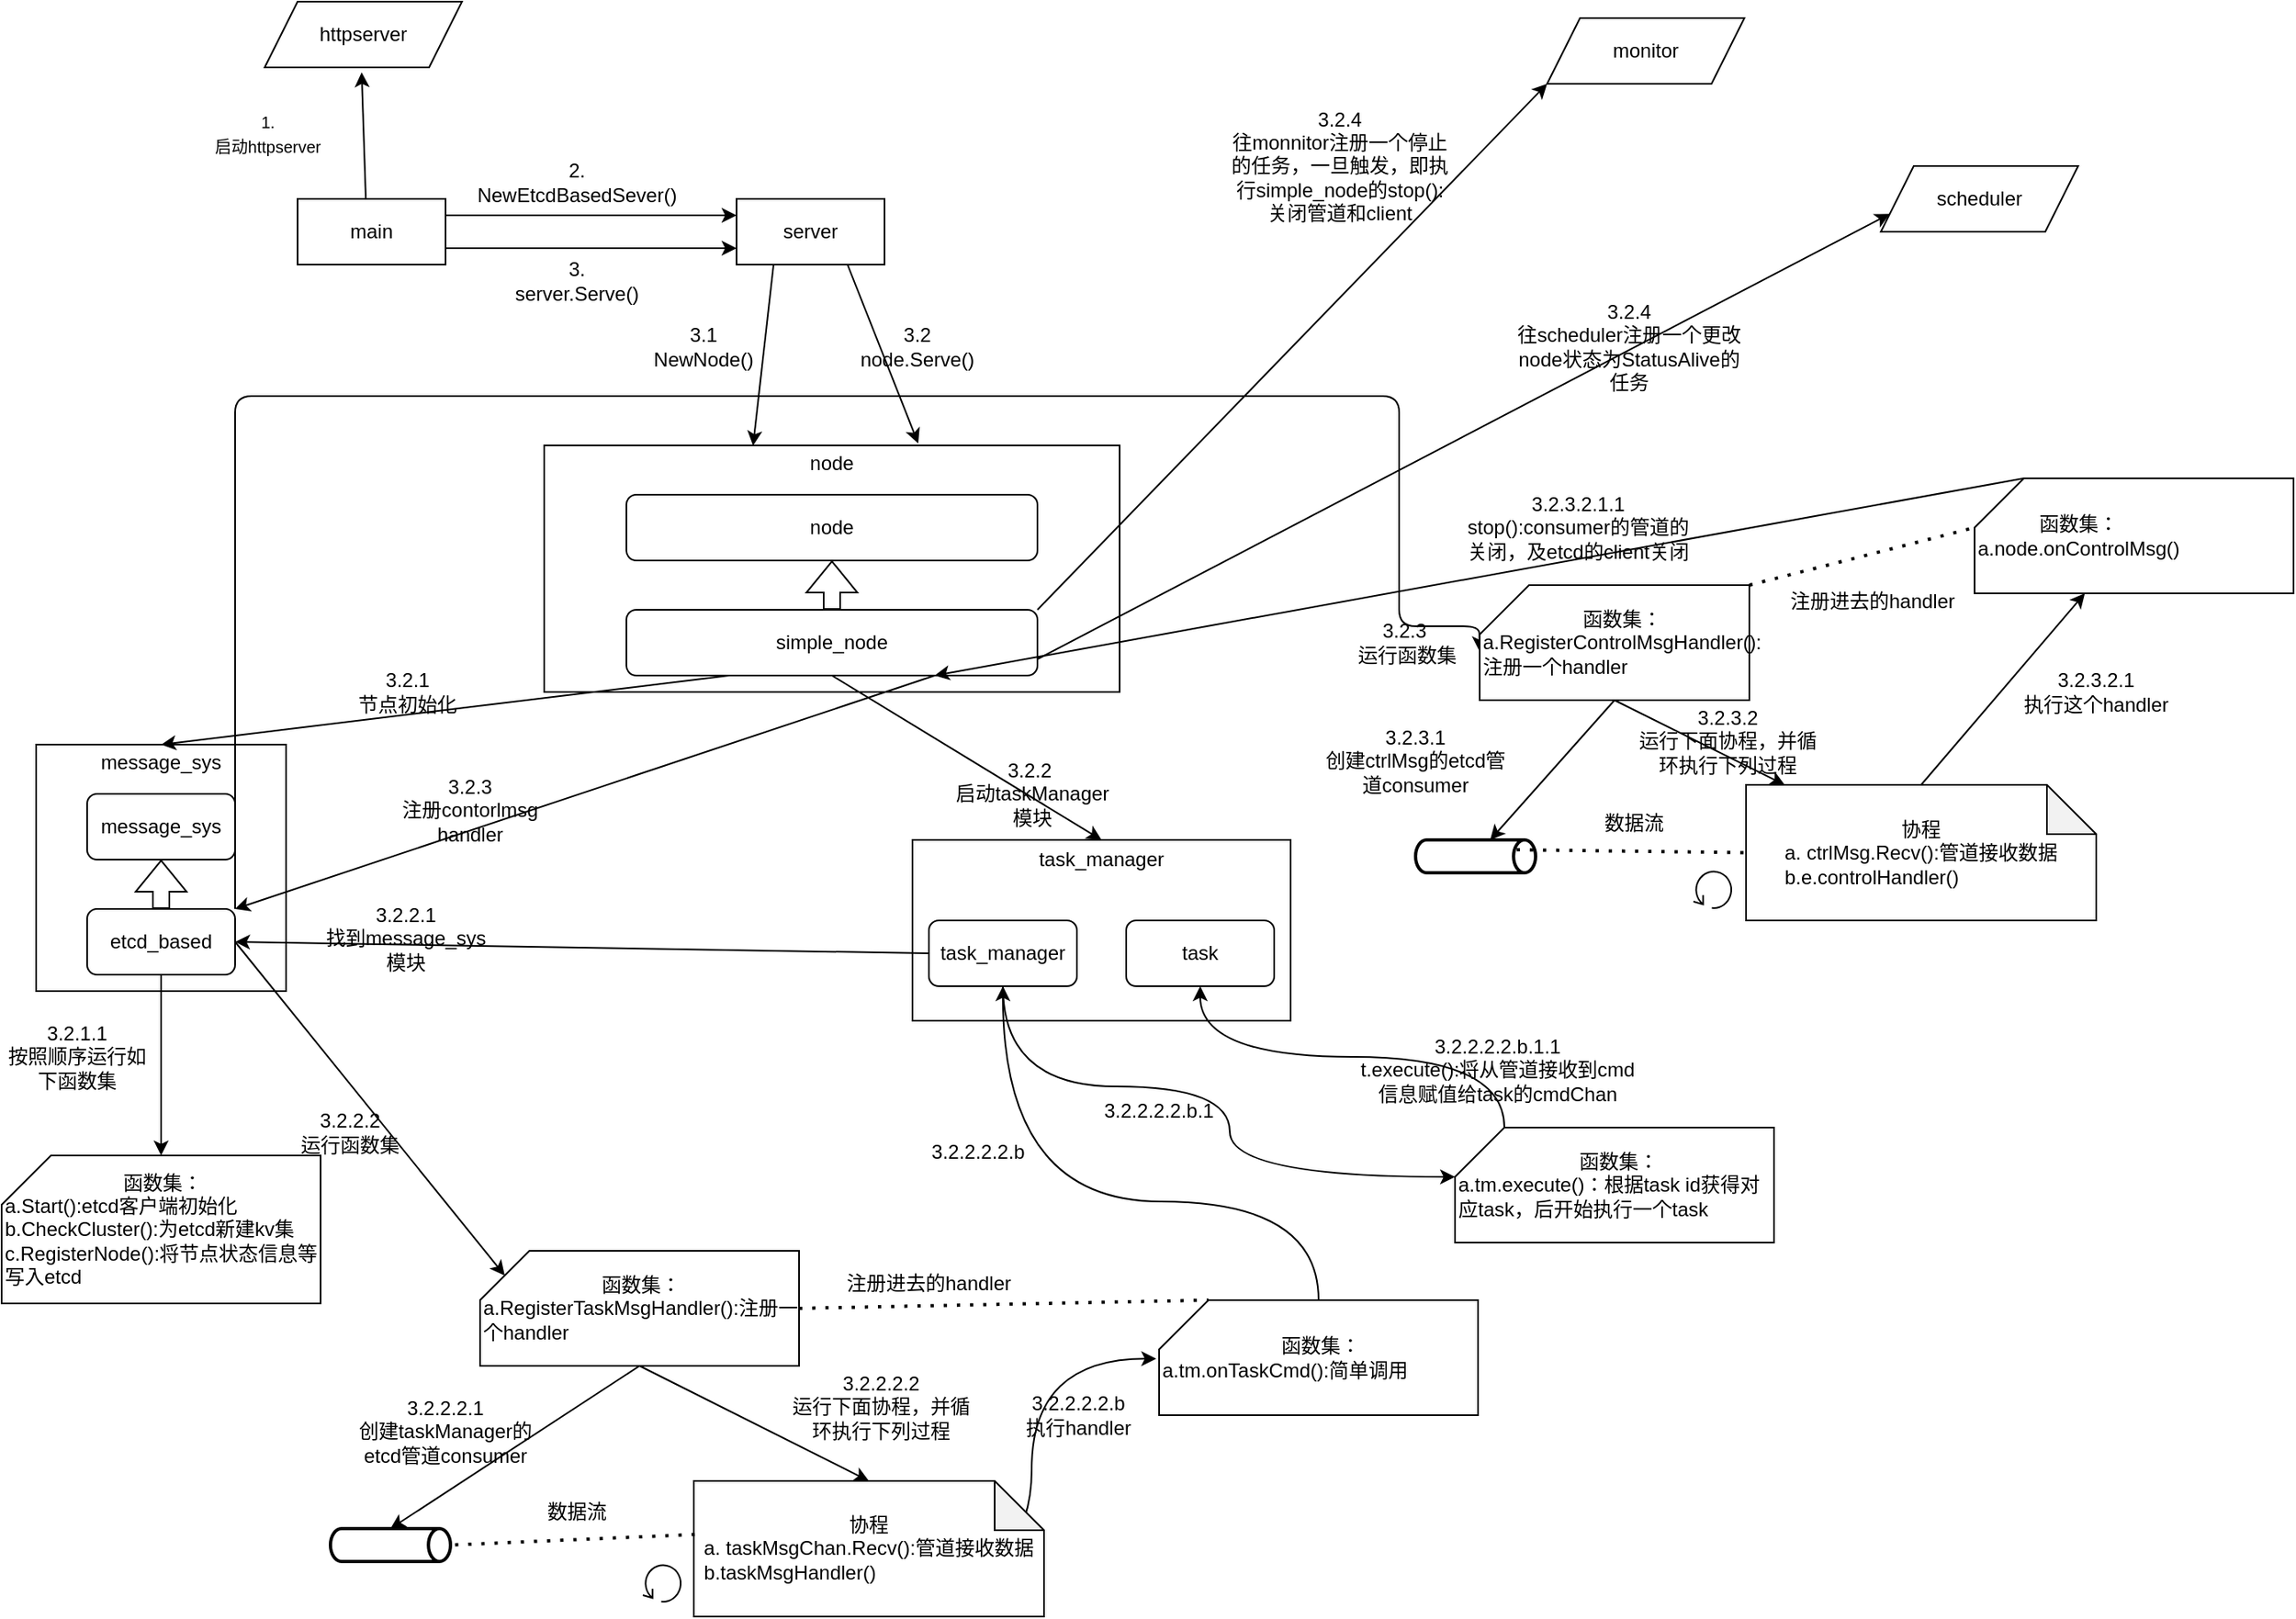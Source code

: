 <mxfile version="13.5.4" type="github">
  <diagram id="V88J8R0XYIuLnVM00vHM" name="Page-1">
    <mxGraphModel dx="2856" dy="609" grid="1" gridSize="10" guides="1" tooltips="1" connect="1" arrows="1" fold="1" page="1" pageScale="1" pageWidth="827" pageHeight="1169" math="0" shadow="0">
      <root>
        <mxCell id="0" />
        <mxCell id="1" parent="0" />
        <object label="message_sys&lt;br&gt;&lt;br&gt;&lt;br&gt;&lt;br&gt;&lt;br&gt;&lt;br&gt;&lt;br&gt;&lt;br&gt;&lt;br&gt;&lt;br&gt;&lt;div style=&quot;text-align: justify&quot;&gt;&lt;/div&gt;" id="ErQjQ0ExapCotJ2YWEid-37">
          <mxCell style="rounded=0;whiteSpace=wrap;html=1;" vertex="1" parent="1">
            <mxGeometry x="-839" y="522" width="152" height="150" as="geometry" />
          </mxCell>
        </object>
        <object label="node&lt;br&gt;&lt;br&gt;&lt;br&gt;&lt;br&gt;&lt;br&gt;&lt;br&gt;&lt;br&gt;&lt;br&gt;&lt;br&gt;&lt;br&gt;&lt;div style=&quot;text-align: justify&quot;&gt;&lt;/div&gt;" id="ErQjQ0ExapCotJ2YWEid-19">
          <mxCell style="rounded=0;whiteSpace=wrap;html=1;" vertex="1" parent="1">
            <mxGeometry x="-530" y="340" width="350" height="150" as="geometry" />
          </mxCell>
        </object>
        <mxCell id="ErQjQ0ExapCotJ2YWEid-11" style="edgeStyle=none;rounded=0;orthogonalLoop=1;jettySize=auto;html=1;exitX=0.25;exitY=0;exitDx=0;exitDy=0;entryX=0.333;entryY=1.075;entryDx=0;entryDy=0;entryPerimeter=0;" edge="1" parent="1">
          <mxGeometry relative="1" as="geometry">
            <mxPoint x="-641.04" y="113" as="targetPoint" />
            <mxPoint x="-638.5" y="190" as="sourcePoint" />
          </mxGeometry>
        </mxCell>
        <mxCell id="ErQjQ0ExapCotJ2YWEid-14" style="edgeStyle=none;rounded=0;orthogonalLoop=1;jettySize=auto;html=1;exitX=1;exitY=0.25;exitDx=0;exitDy=0;entryX=0;entryY=0.25;entryDx=0;entryDy=0;" edge="1" parent="1" source="ErQjQ0ExapCotJ2YWEid-3">
          <mxGeometry relative="1" as="geometry">
            <mxPoint x="-413" y="200" as="targetPoint" />
          </mxGeometry>
        </mxCell>
        <mxCell id="ErQjQ0ExapCotJ2YWEid-33" style="edgeStyle=none;rounded=1;orthogonalLoop=1;jettySize=auto;html=1;exitX=1;exitY=0.75;exitDx=0;exitDy=0;entryX=0;entryY=0.75;entryDx=0;entryDy=0;" edge="1" parent="1" source="ErQjQ0ExapCotJ2YWEid-3" target="ErQjQ0ExapCotJ2YWEid-17">
          <mxGeometry relative="1" as="geometry" />
        </mxCell>
        <object label="main" id="ErQjQ0ExapCotJ2YWEid-3">
          <mxCell style="rounded=0;whiteSpace=wrap;html=1;" vertex="1" parent="1">
            <mxGeometry x="-680" y="190" width="90" height="40" as="geometry" />
          </mxCell>
        </object>
        <mxCell id="ErQjQ0ExapCotJ2YWEid-7" value="httpserver" style="shape=parallelogram;perimeter=parallelogramPerimeter;whiteSpace=wrap;html=1;fixedSize=1;" vertex="1" parent="1">
          <mxGeometry x="-700" y="70" width="120" height="40" as="geometry" />
        </mxCell>
        <mxCell id="ErQjQ0ExapCotJ2YWEid-13" value="&lt;font style=&quot;font-size: 10px&quot;&gt;1.&lt;br&gt;启动httpserver&lt;/font&gt;" style="text;html=1;strokeColor=none;fillColor=none;align=center;verticalAlign=middle;whiteSpace=wrap;rounded=0;" vertex="1" parent="1">
          <mxGeometry x="-748" y="140" width="100" height="20" as="geometry" />
        </mxCell>
        <mxCell id="ErQjQ0ExapCotJ2YWEid-15" value="2.&lt;br&gt;NewEtcdBasedSever()" style="text;html=1;strokeColor=none;fillColor=none;align=center;verticalAlign=middle;whiteSpace=wrap;rounded=0;" vertex="1" parent="1">
          <mxGeometry x="-530" y="170" width="40" height="20" as="geometry" />
        </mxCell>
        <mxCell id="ErQjQ0ExapCotJ2YWEid-16" value="node" style="rounded=1;whiteSpace=wrap;html=1;" vertex="1" parent="1">
          <mxGeometry x="-480" y="370" width="250" height="40" as="geometry" />
        </mxCell>
        <mxCell id="ErQjQ0ExapCotJ2YWEid-23" style="edgeStyle=none;rounded=0;orthogonalLoop=1;jettySize=auto;html=1;exitX=0.25;exitY=1;exitDx=0;exitDy=0;entryX=0.363;entryY=0.001;entryDx=0;entryDy=0;entryPerimeter=0;" edge="1" parent="1" source="ErQjQ0ExapCotJ2YWEid-17" target="ErQjQ0ExapCotJ2YWEid-19">
          <mxGeometry relative="1" as="geometry" />
        </mxCell>
        <mxCell id="ErQjQ0ExapCotJ2YWEid-41" style="edgeStyle=none;rounded=1;orthogonalLoop=1;jettySize=auto;html=1;exitX=0.75;exitY=1;exitDx=0;exitDy=0;entryX=0.65;entryY=-0.008;entryDx=0;entryDy=0;entryPerimeter=0;" edge="1" parent="1" source="ErQjQ0ExapCotJ2YWEid-17" target="ErQjQ0ExapCotJ2YWEid-19">
          <mxGeometry relative="1" as="geometry" />
        </mxCell>
        <object label="server" id="ErQjQ0ExapCotJ2YWEid-17">
          <mxCell style="rounded=0;whiteSpace=wrap;html=1;" vertex="1" parent="1">
            <mxGeometry x="-413" y="190" width="90" height="40" as="geometry" />
          </mxCell>
        </object>
        <mxCell id="ErQjQ0ExapCotJ2YWEid-22" style="edgeStyle=none;rounded=0;orthogonalLoop=1;jettySize=auto;html=1;exitX=0.5;exitY=0;exitDx=0;exitDy=0;shape=flexArrow;" edge="1" parent="1" source="ErQjQ0ExapCotJ2YWEid-21" target="ErQjQ0ExapCotJ2YWEid-16">
          <mxGeometry relative="1" as="geometry" />
        </mxCell>
        <mxCell id="ErQjQ0ExapCotJ2YWEid-44" style="edgeStyle=none;rounded=1;orthogonalLoop=1;jettySize=auto;html=1;exitX=0.25;exitY=1;exitDx=0;exitDy=0;entryX=0.5;entryY=0;entryDx=0;entryDy=0;" edge="1" parent="1" source="ErQjQ0ExapCotJ2YWEid-21" target="ErQjQ0ExapCotJ2YWEid-37">
          <mxGeometry relative="1" as="geometry" />
        </mxCell>
        <mxCell id="ErQjQ0ExapCotJ2YWEid-104" style="rounded=1;orthogonalLoop=1;jettySize=auto;html=1;exitX=0.75;exitY=1;exitDx=0;exitDy=0;entryX=1;entryY=0;entryDx=0;entryDy=0;" edge="1" parent="1" source="ErQjQ0ExapCotJ2YWEid-21" target="ErQjQ0ExapCotJ2YWEid-40">
          <mxGeometry relative="1" as="geometry" />
        </mxCell>
        <mxCell id="ErQjQ0ExapCotJ2YWEid-110" style="edgeStyle=none;rounded=1;orthogonalLoop=1;jettySize=auto;html=1;exitX=0.5;exitY=1;exitDx=0;exitDy=0;entryX=0.5;entryY=0;entryDx=0;entryDy=0;" edge="1" parent="1" source="ErQjQ0ExapCotJ2YWEid-21" target="ErQjQ0ExapCotJ2YWEid-57">
          <mxGeometry relative="1" as="geometry" />
        </mxCell>
        <mxCell id="ErQjQ0ExapCotJ2YWEid-134" style="edgeStyle=none;rounded=1;orthogonalLoop=1;jettySize=auto;html=1;entryX=0;entryY=0.75;entryDx=0;entryDy=0;" edge="1" parent="1" target="ErQjQ0ExapCotJ2YWEid-133">
          <mxGeometry relative="1" as="geometry">
            <mxPoint x="-230" y="470" as="sourcePoint" />
          </mxGeometry>
        </mxCell>
        <mxCell id="ErQjQ0ExapCotJ2YWEid-139" style="edgeStyle=none;rounded=1;orthogonalLoop=1;jettySize=auto;html=1;exitX=1;exitY=0;exitDx=0;exitDy=0;entryX=0;entryY=1;entryDx=0;entryDy=0;" edge="1" parent="1" source="ErQjQ0ExapCotJ2YWEid-21" target="ErQjQ0ExapCotJ2YWEid-138">
          <mxGeometry relative="1" as="geometry" />
        </mxCell>
        <mxCell id="ErQjQ0ExapCotJ2YWEid-21" value="simple_node" style="rounded=1;whiteSpace=wrap;html=1;" vertex="1" parent="1">
          <mxGeometry x="-480" y="440" width="250" height="40" as="geometry" />
        </mxCell>
        <mxCell id="ErQjQ0ExapCotJ2YWEid-32" style="edgeStyle=none;rounded=1;orthogonalLoop=1;jettySize=auto;html=1;exitX=0.5;exitY=0;exitDx=0;exitDy=0;" edge="1" parent="1">
          <mxGeometry relative="1" as="geometry">
            <mxPoint x="-433" y="270" as="sourcePoint" />
            <mxPoint x="-433" y="270" as="targetPoint" />
          </mxGeometry>
        </mxCell>
        <mxCell id="ErQjQ0ExapCotJ2YWEid-34" value="3.&lt;br&gt;server.Serve()" style="text;html=1;strokeColor=none;fillColor=none;align=center;verticalAlign=middle;whiteSpace=wrap;rounded=0;" vertex="1" parent="1">
          <mxGeometry x="-530" y="230" width="40" height="20" as="geometry" />
        </mxCell>
        <mxCell id="ErQjQ0ExapCotJ2YWEid-36" value="3.1&lt;br&gt;NewNode()" style="text;html=1;strokeColor=none;fillColor=none;align=center;verticalAlign=middle;whiteSpace=wrap;rounded=0;" vertex="1" parent="1">
          <mxGeometry x="-453" y="270" width="40" height="20" as="geometry" />
        </mxCell>
        <mxCell id="ErQjQ0ExapCotJ2YWEid-38" value="message_sys" style="rounded=1;whiteSpace=wrap;html=1;" vertex="1" parent="1">
          <mxGeometry x="-808" y="552" width="90" height="40" as="geometry" />
        </mxCell>
        <mxCell id="ErQjQ0ExapCotJ2YWEid-39" style="edgeStyle=none;rounded=0;orthogonalLoop=1;jettySize=auto;html=1;exitX=0.5;exitY=0;exitDx=0;exitDy=0;shape=flexArrow;" edge="1" parent="1" source="ErQjQ0ExapCotJ2YWEid-40" target="ErQjQ0ExapCotJ2YWEid-38">
          <mxGeometry relative="1" as="geometry" />
        </mxCell>
        <mxCell id="ErQjQ0ExapCotJ2YWEid-56" style="edgeStyle=none;rounded=1;orthogonalLoop=1;jettySize=auto;html=1;exitX=0.5;exitY=1;exitDx=0;exitDy=0;" edge="1" parent="1" source="ErQjQ0ExapCotJ2YWEid-40" target="ErQjQ0ExapCotJ2YWEid-52">
          <mxGeometry relative="1" as="geometry" />
        </mxCell>
        <mxCell id="ErQjQ0ExapCotJ2YWEid-67" style="edgeStyle=none;rounded=1;orthogonalLoop=1;jettySize=auto;html=1;exitX=1;exitY=0.5;exitDx=0;exitDy=0;entryX=0;entryY=0;entryDx=15;entryDy=15;entryPerimeter=0;" edge="1" parent="1" source="ErQjQ0ExapCotJ2YWEid-40" target="ErQjQ0ExapCotJ2YWEid-64">
          <mxGeometry relative="1" as="geometry" />
        </mxCell>
        <mxCell id="ErQjQ0ExapCotJ2YWEid-107" style="edgeStyle=orthogonalEdgeStyle;rounded=1;orthogonalLoop=1;jettySize=auto;html=1;exitX=1;exitY=0;exitDx=0;exitDy=0;entryX=-0.001;entryY=0.574;entryDx=0;entryDy=0;entryPerimeter=0;" edge="1" parent="1" source="ErQjQ0ExapCotJ2YWEid-40" target="ErQjQ0ExapCotJ2YWEid-105">
          <mxGeometry relative="1" as="geometry">
            <Array as="points">
              <mxPoint x="-718" y="310" />
              <mxPoint x="-10" y="310" />
              <mxPoint x="-10" y="450" />
            </Array>
          </mxGeometry>
        </mxCell>
        <mxCell id="ErQjQ0ExapCotJ2YWEid-40" value="etcd_based" style="rounded=1;whiteSpace=wrap;html=1;" vertex="1" parent="1">
          <mxGeometry x="-808" y="622" width="90" height="40" as="geometry" />
        </mxCell>
        <mxCell id="ErQjQ0ExapCotJ2YWEid-42" value="3.2&lt;br&gt;node.Serve()" style="text;html=1;strokeColor=none;fillColor=none;align=center;verticalAlign=middle;whiteSpace=wrap;rounded=0;" vertex="1" parent="1">
          <mxGeometry x="-323" y="270" width="40" height="20" as="geometry" />
        </mxCell>
        <mxCell id="ErQjQ0ExapCotJ2YWEid-45" value="3.2.1 &lt;br&gt;节点初始化" style="text;html=1;strokeColor=none;fillColor=none;align=center;verticalAlign=middle;whiteSpace=wrap;rounded=0;" vertex="1" parent="1">
          <mxGeometry x="-648" y="480" width="70" height="20" as="geometry" />
        </mxCell>
        <mxCell id="ErQjQ0ExapCotJ2YWEid-52" value="&lt;div style=&quot;text-align: center&quot;&gt;&lt;span&gt;函数集：&lt;/span&gt;&lt;/div&gt;a.Start():etcd客户端初始化&lt;br&gt;&lt;div&gt;&lt;span&gt;b.CheckCluster():为etcd新建kv集&lt;/span&gt;&lt;/div&gt;&lt;div&gt;c.RegisterNode():将节点状态信息等写入etcd&lt;/div&gt;" style="shape=card;whiteSpace=wrap;html=1;align=left;" vertex="1" parent="1">
          <mxGeometry x="-860" y="772" width="194" height="90" as="geometry" />
        </mxCell>
        <mxCell id="ErQjQ0ExapCotJ2YWEid-55" value="3.2.1.1 &lt;br&gt;按照顺序运行如下函数集" style="text;html=1;strokeColor=none;fillColor=none;align=center;verticalAlign=middle;whiteSpace=wrap;rounded=0;" vertex="1" parent="1">
          <mxGeometry x="-859" y="702" width="90" height="20" as="geometry" />
        </mxCell>
        <object label="task_manager&lt;br&gt;&lt;br&gt;&lt;br&gt;&lt;br&gt;&lt;br&gt;&lt;br&gt;&lt;br&gt;&lt;div style=&quot;text-align: justify&quot;&gt;&lt;/div&gt;" id="ErQjQ0ExapCotJ2YWEid-57">
          <mxCell style="rounded=0;whiteSpace=wrap;html=1;" vertex="1" parent="1">
            <mxGeometry x="-306" y="580" width="230" height="110" as="geometry" />
          </mxCell>
        </object>
        <mxCell id="ErQjQ0ExapCotJ2YWEid-65" style="edgeStyle=none;rounded=1;orthogonalLoop=1;jettySize=auto;html=1;exitX=0;exitY=0.5;exitDx=0;exitDy=0;entryX=1;entryY=0.5;entryDx=0;entryDy=0;" edge="1" parent="1" source="ErQjQ0ExapCotJ2YWEid-58" target="ErQjQ0ExapCotJ2YWEid-40">
          <mxGeometry relative="1" as="geometry" />
        </mxCell>
        <mxCell id="ErQjQ0ExapCotJ2YWEid-91" style="edgeStyle=orthogonalEdgeStyle;curved=1;rounded=1;orthogonalLoop=1;jettySize=auto;html=1;entryX=0;entryY=0;entryDx=0;entryDy=30;entryPerimeter=0;" edge="1" parent="1" target="ErQjQ0ExapCotJ2YWEid-90">
          <mxGeometry relative="1" as="geometry">
            <mxPoint x="14" y="790" as="targetPoint" />
            <mxPoint x="-251" y="669" as="sourcePoint" />
            <Array as="points">
              <mxPoint x="-251" y="730" />
              <mxPoint x="-113" y="730" />
              <mxPoint x="-113" y="785" />
            </Array>
          </mxGeometry>
        </mxCell>
        <mxCell id="ErQjQ0ExapCotJ2YWEid-58" value="task_manager" style="rounded=1;whiteSpace=wrap;html=1;" vertex="1" parent="1">
          <mxGeometry x="-296" y="629" width="90" height="40" as="geometry" />
        </mxCell>
        <mxCell id="ErQjQ0ExapCotJ2YWEid-60" value="task" style="rounded=1;whiteSpace=wrap;html=1;" vertex="1" parent="1">
          <mxGeometry x="-176" y="629" width="90" height="40" as="geometry" />
        </mxCell>
        <mxCell id="ErQjQ0ExapCotJ2YWEid-63" value="3.2.2&amp;nbsp; &lt;br&gt;启动taskManager模块" style="text;html=1;strokeColor=none;fillColor=none;align=center;verticalAlign=middle;whiteSpace=wrap;rounded=0;" vertex="1" parent="1">
          <mxGeometry x="-283" y="538" width="100" height="28" as="geometry" />
        </mxCell>
        <mxCell id="ErQjQ0ExapCotJ2YWEid-70" style="edgeStyle=none;rounded=1;orthogonalLoop=1;jettySize=auto;html=1;exitX=0.5;exitY=1;exitDx=0;exitDy=0;exitPerimeter=0;entryX=0.5;entryY=0;entryDx=0;entryDy=0;entryPerimeter=0;" edge="1" parent="1" source="ErQjQ0ExapCotJ2YWEid-64" target="ErQjQ0ExapCotJ2YWEid-69">
          <mxGeometry relative="1" as="geometry" />
        </mxCell>
        <mxCell id="ErQjQ0ExapCotJ2YWEid-79" style="rounded=1;orthogonalLoop=1;jettySize=auto;html=1;exitX=0.5;exitY=1;exitDx=0;exitDy=0;exitPerimeter=0;entryX=0.5;entryY=0;entryDx=0;entryDy=0;entryPerimeter=0;" edge="1" parent="1" source="ErQjQ0ExapCotJ2YWEid-64" target="ErQjQ0ExapCotJ2YWEid-74">
          <mxGeometry relative="1" as="geometry" />
        </mxCell>
        <mxCell id="ErQjQ0ExapCotJ2YWEid-64" value="&lt;div style=&quot;text-align: center&quot;&gt;&lt;span&gt;函数集：&lt;/span&gt;&lt;/div&gt;a.RegisterTaskMsgHandler():注册一个handler" style="shape=card;whiteSpace=wrap;html=1;align=left;" vertex="1" parent="1">
          <mxGeometry x="-569" y="830" width="194" height="70" as="geometry" />
        </mxCell>
        <mxCell id="ErQjQ0ExapCotJ2YWEid-66" value="3.2.2.1 &lt;br&gt;找到message_sys模块" style="text;html=1;strokeColor=none;fillColor=none;align=center;verticalAlign=middle;whiteSpace=wrap;rounded=0;" vertex="1" parent="1">
          <mxGeometry x="-664.5" y="630" width="100" height="20" as="geometry" />
        </mxCell>
        <mxCell id="ErQjQ0ExapCotJ2YWEid-68" value="3.2.2.2 &lt;br&gt;运行函数集" style="text;html=1;strokeColor=none;fillColor=none;align=center;verticalAlign=middle;whiteSpace=wrap;rounded=0;" vertex="1" parent="1">
          <mxGeometry x="-683.5" y="748" width="70" height="20" as="geometry" />
        </mxCell>
        <mxCell id="ErQjQ0ExapCotJ2YWEid-69" value="" style="strokeWidth=2;html=1;shape=mxgraph.flowchart.direct_data;whiteSpace=wrap;" vertex="1" parent="1">
          <mxGeometry x="-660" y="999" width="73" height="20" as="geometry" />
        </mxCell>
        <mxCell id="ErQjQ0ExapCotJ2YWEid-71" value="3.2.2.2.1&lt;br&gt;创建taskManager的etcd管道consumer" style="text;html=1;strokeColor=none;fillColor=none;align=center;verticalAlign=middle;whiteSpace=wrap;rounded=0;" vertex="1" parent="1">
          <mxGeometry x="-650" y="930" width="120" height="20" as="geometry" />
        </mxCell>
        <mxCell id="ErQjQ0ExapCotJ2YWEid-87" style="edgeStyle=orthogonalEdgeStyle;rounded=1;orthogonalLoop=1;jettySize=auto;html=1;exitX=0.5;exitY=1;exitDx=0;exitDy=0;exitPerimeter=0;entryX=-0.009;entryY=0.509;entryDx=0;entryDy=0;entryPerimeter=0;curved=1;" edge="1" parent="1" source="ErQjQ0ExapCotJ2YWEid-74" target="ErQjQ0ExapCotJ2YWEid-83">
          <mxGeometry relative="1" as="geometry">
            <Array as="points">
              <mxPoint x="-370.5" y="1030" />
              <mxPoint x="-233.5" y="1030" />
              <mxPoint x="-233.5" y="854" />
            </Array>
          </mxGeometry>
        </mxCell>
        <mxCell id="ErQjQ0ExapCotJ2YWEid-74" value="协程&lt;br&gt;&lt;div style=&quot;text-align: left&quot;&gt;&lt;span&gt;a. taskMsgChan.Recv():管道接收数据&lt;/span&gt;&lt;/div&gt;&lt;div style=&quot;text-align: left&quot;&gt;&lt;span&gt;b.taskMsgHandler()&lt;/span&gt;&lt;br&gt;&lt;/div&gt;" style="shape=note;whiteSpace=wrap;html=1;backgroundOutline=1;darkOpacity=0.05;" vertex="1" parent="1">
          <mxGeometry x="-439" y="970" width="213" height="82.5" as="geometry" />
        </mxCell>
        <mxCell id="ErQjQ0ExapCotJ2YWEid-80" value="" style="shape=mxgraph.bpmn.loop;html=1;outlineConnect=0;" vertex="1" parent="1">
          <mxGeometry x="-470" y="1020" width="24" height="24" as="geometry" />
        </mxCell>
        <mxCell id="ErQjQ0ExapCotJ2YWEid-81" value="3.2.2.2.2&lt;br&gt;运行下面协程，并循环执行下列过程" style="text;html=1;strokeColor=none;fillColor=none;align=center;verticalAlign=middle;whiteSpace=wrap;rounded=0;" vertex="1" parent="1">
          <mxGeometry x="-385" y="915" width="120" height="20" as="geometry" />
        </mxCell>
        <mxCell id="ErQjQ0ExapCotJ2YWEid-82" value="" style="endArrow=none;dashed=1;html=1;dashPattern=1 3;strokeWidth=2;entryX=1;entryY=0.5;entryDx=0;entryDy=0;entryPerimeter=0;exitX=0.003;exitY=0.395;exitDx=0;exitDy=0;exitPerimeter=0;" edge="1" parent="1" source="ErQjQ0ExapCotJ2YWEid-74" target="ErQjQ0ExapCotJ2YWEid-69">
          <mxGeometry width="50" height="50" relative="1" as="geometry">
            <mxPoint x="-723.5" y="1058" as="sourcePoint" />
            <mxPoint x="-673.5" y="1008" as="targetPoint" />
          </mxGeometry>
        </mxCell>
        <mxCell id="ErQjQ0ExapCotJ2YWEid-89" style="edgeStyle=orthogonalEdgeStyle;curved=1;rounded=1;orthogonalLoop=1;jettySize=auto;html=1;exitX=0.5;exitY=0;exitDx=0;exitDy=0;exitPerimeter=0;" edge="1" parent="1" source="ErQjQ0ExapCotJ2YWEid-83" target="ErQjQ0ExapCotJ2YWEid-58">
          <mxGeometry relative="1" as="geometry">
            <Array as="points">
              <mxPoint x="-59" y="800" />
              <mxPoint x="-251" y="800" />
            </Array>
          </mxGeometry>
        </mxCell>
        <mxCell id="ErQjQ0ExapCotJ2YWEid-83" value="&lt;div style=&quot;text-align: center&quot;&gt;&lt;span&gt;&amp;nbsp; &amp;nbsp; &amp;nbsp; &amp;nbsp; &amp;nbsp; &amp;nbsp; &amp;nbsp;函数集：&lt;/span&gt;&lt;/div&gt;a.tm.onTaskCmd():简单调用" style="shape=card;whiteSpace=wrap;html=1;align=left;" vertex="1" parent="1">
          <mxGeometry x="-156" y="860" width="194" height="70" as="geometry" />
        </mxCell>
        <mxCell id="ErQjQ0ExapCotJ2YWEid-84" value="" style="endArrow=none;dashed=1;html=1;dashPattern=1 3;strokeWidth=2;exitX=1;exitY=0.5;exitDx=0;exitDy=0;exitPerimeter=0;entryX=0;entryY=0;entryDx=30;entryDy=0;entryPerimeter=0;" edge="1" parent="1" source="ErQjQ0ExapCotJ2YWEid-64" target="ErQjQ0ExapCotJ2YWEid-83">
          <mxGeometry width="50" height="50" relative="1" as="geometry">
            <mxPoint x="-276" y="860" as="sourcePoint" />
            <mxPoint x="-226" y="810" as="targetPoint" />
          </mxGeometry>
        </mxCell>
        <mxCell id="ErQjQ0ExapCotJ2YWEid-85" value="数据流" style="text;html=1;strokeColor=none;fillColor=none;align=center;verticalAlign=middle;whiteSpace=wrap;rounded=0;" vertex="1" parent="1">
          <mxGeometry x="-570" y="979" width="120" height="20" as="geometry" />
        </mxCell>
        <mxCell id="ErQjQ0ExapCotJ2YWEid-86" value="注册进去的handler" style="text;html=1;strokeColor=none;fillColor=none;align=center;verticalAlign=middle;whiteSpace=wrap;rounded=0;" vertex="1" parent="1">
          <mxGeometry x="-356" y="840" width="120" height="20" as="geometry" />
        </mxCell>
        <mxCell id="ErQjQ0ExapCotJ2YWEid-88" value="3.2.2.2.2.b&lt;br&gt;执行handler" style="text;html=1;strokeColor=none;fillColor=none;align=center;verticalAlign=middle;whiteSpace=wrap;rounded=0;" vertex="1" parent="1">
          <mxGeometry x="-265" y="920" width="120" height="20" as="geometry" />
        </mxCell>
        <mxCell id="ErQjQ0ExapCotJ2YWEid-99" style="edgeStyle=orthogonalEdgeStyle;curved=1;rounded=1;orthogonalLoop=1;jettySize=auto;html=1;exitX=0;exitY=0;exitDx=30;exitDy=0;exitPerimeter=0;entryX=0.5;entryY=1;entryDx=0;entryDy=0;" edge="1" parent="1" source="ErQjQ0ExapCotJ2YWEid-90" target="ErQjQ0ExapCotJ2YWEid-60">
          <mxGeometry relative="1" as="geometry" />
        </mxCell>
        <mxCell id="ErQjQ0ExapCotJ2YWEid-90" value="&lt;div style=&quot;text-align: center&quot;&gt;&lt;span&gt;&amp;nbsp;函数集：&lt;/span&gt;&lt;/div&gt;a.tm.execute()：根据task id获得对应task，后开始执行一个task" style="shape=card;whiteSpace=wrap;html=1;align=left;" vertex="1" parent="1">
          <mxGeometry x="24" y="755" width="194" height="70" as="geometry" />
        </mxCell>
        <mxCell id="ErQjQ0ExapCotJ2YWEid-93" value="3.2.2.2.2.b" style="text;html=1;strokeColor=none;fillColor=none;align=center;verticalAlign=middle;whiteSpace=wrap;rounded=0;" vertex="1" parent="1">
          <mxGeometry x="-326" y="760" width="120" height="20" as="geometry" />
        </mxCell>
        <mxCell id="ErQjQ0ExapCotJ2YWEid-94" value="3.2.2.2.2.b.1" style="text;html=1;strokeColor=none;fillColor=none;align=center;verticalAlign=middle;whiteSpace=wrap;rounded=0;" vertex="1" parent="1">
          <mxGeometry x="-216" y="735" width="120" height="20" as="geometry" />
        </mxCell>
        <mxCell id="ErQjQ0ExapCotJ2YWEid-96" value="3.2.2.2.2.b.1.1&lt;br&gt;&lt;span style=&quot;text-align: left&quot;&gt;t.execute():将从管道接收到cmd信息赋值给task的cmdChan&lt;/span&gt;" style="text;html=1;strokeColor=none;fillColor=none;align=center;verticalAlign=middle;whiteSpace=wrap;rounded=0;" vertex="1" parent="1">
          <mxGeometry x="-40" y="710" width="180" height="20" as="geometry" />
        </mxCell>
        <mxCell id="ErQjQ0ExapCotJ2YWEid-102" value="3.2.3&lt;br&gt;注册contorlmsg handler" style="text;html=1;strokeColor=none;fillColor=none;align=center;verticalAlign=middle;whiteSpace=wrap;rounded=0;" vertex="1" parent="1">
          <mxGeometry x="-620" y="552" width="90" height="20" as="geometry" />
        </mxCell>
        <mxCell id="ErQjQ0ExapCotJ2YWEid-117" style="edgeStyle=none;rounded=1;orthogonalLoop=1;jettySize=auto;html=1;exitX=0.5;exitY=1;exitDx=0;exitDy=0;exitPerimeter=0;" edge="1" parent="1" source="ErQjQ0ExapCotJ2YWEid-105" target="ErQjQ0ExapCotJ2YWEid-115">
          <mxGeometry relative="1" as="geometry" />
        </mxCell>
        <mxCell id="ErQjQ0ExapCotJ2YWEid-125" style="edgeStyle=none;rounded=1;orthogonalLoop=1;jettySize=auto;html=1;exitX=0.5;exitY=1;exitDx=0;exitDy=0;exitPerimeter=0;" edge="1" parent="1" source="ErQjQ0ExapCotJ2YWEid-105" target="ErQjQ0ExapCotJ2YWEid-114">
          <mxGeometry relative="1" as="geometry" />
        </mxCell>
        <mxCell id="ErQjQ0ExapCotJ2YWEid-105" value="&lt;div style=&quot;text-align: center&quot;&gt;&lt;span&gt;函数集：&lt;/span&gt;&lt;/div&gt;a.RegisterControlMsgHandler():注册一个handler" style="shape=card;whiteSpace=wrap;html=1;align=left;" vertex="1" parent="1">
          <mxGeometry x="39" y="425" width="164" height="70" as="geometry" />
        </mxCell>
        <mxCell id="ErQjQ0ExapCotJ2YWEid-127" style="edgeStyle=none;rounded=1;orthogonalLoop=1;jettySize=auto;html=1;exitX=0;exitY=0;exitDx=30;exitDy=0;exitPerimeter=0;entryX=0.75;entryY=1;entryDx=0;entryDy=0;" edge="1" parent="1" source="ErQjQ0ExapCotJ2YWEid-111" target="ErQjQ0ExapCotJ2YWEid-21">
          <mxGeometry relative="1" as="geometry">
            <mxPoint x="-350" y="480" as="targetPoint" />
          </mxGeometry>
        </mxCell>
        <mxCell id="ErQjQ0ExapCotJ2YWEid-111" value="&lt;div style=&quot;text-align: center&quot;&gt;&lt;span&gt;函数集：&lt;/span&gt;&lt;/div&gt;a.node.onControlMsg()" style="shape=card;whiteSpace=wrap;html=1;align=left;" vertex="1" parent="1">
          <mxGeometry x="340" y="360" width="194" height="70" as="geometry" />
        </mxCell>
        <mxCell id="ErQjQ0ExapCotJ2YWEid-113" value="注册进去的handler" style="text;html=1;strokeColor=none;fillColor=none;align=center;verticalAlign=middle;whiteSpace=wrap;rounded=0;" vertex="1" parent="1">
          <mxGeometry x="218" y="425" width="120" height="20" as="geometry" />
        </mxCell>
        <mxCell id="ErQjQ0ExapCotJ2YWEid-123" style="edgeStyle=none;rounded=1;orthogonalLoop=1;jettySize=auto;html=1;exitX=0.5;exitY=0;exitDx=0;exitDy=0;exitPerimeter=0;" edge="1" parent="1" source="ErQjQ0ExapCotJ2YWEid-114" target="ErQjQ0ExapCotJ2YWEid-111">
          <mxGeometry relative="1" as="geometry" />
        </mxCell>
        <mxCell id="ErQjQ0ExapCotJ2YWEid-114" value="协程&lt;br&gt;&lt;div&gt;&lt;span&gt;a. ctrlMsg.Recv():管道接收数据&lt;/span&gt;&lt;/div&gt;&lt;div style=&quot;text-align: left&quot;&gt;&lt;span&gt;b.e.controlHandler()&lt;/span&gt;&lt;br&gt;&lt;/div&gt;" style="shape=note;whiteSpace=wrap;html=1;backgroundOutline=1;darkOpacity=0.05;" vertex="1" parent="1">
          <mxGeometry x="201" y="546.5" width="213" height="82.5" as="geometry" />
        </mxCell>
        <mxCell id="ErQjQ0ExapCotJ2YWEid-115" value="" style="strokeWidth=2;html=1;shape=mxgraph.flowchart.direct_data;whiteSpace=wrap;" vertex="1" parent="1">
          <mxGeometry y="580" width="73" height="20" as="geometry" />
        </mxCell>
        <mxCell id="ErQjQ0ExapCotJ2YWEid-116" value="" style="endArrow=none;dashed=1;html=1;dashPattern=1 3;strokeWidth=2;exitX=1;exitY=0;exitDx=0;exitDy=0;exitPerimeter=0;entryX=0;entryY=0;entryDx=0;entryDy=30;entryPerimeter=0;" edge="1" parent="1" source="ErQjQ0ExapCotJ2YWEid-105" target="ErQjQ0ExapCotJ2YWEid-111">
          <mxGeometry width="50" height="50" relative="1" as="geometry">
            <mxPoint x="200" y="400" as="sourcePoint" />
            <mxPoint x="250" y="350" as="targetPoint" />
          </mxGeometry>
        </mxCell>
        <mxCell id="ErQjQ0ExapCotJ2YWEid-118" value="3.2.3.1&lt;br&gt;创建ctrlMsg的etcd管道consumer" style="text;html=1;strokeColor=none;fillColor=none;align=center;verticalAlign=middle;whiteSpace=wrap;rounded=0;" vertex="1" parent="1">
          <mxGeometry x="-60" y="522" width="120" height="20" as="geometry" />
        </mxCell>
        <mxCell id="ErQjQ0ExapCotJ2YWEid-119" value="3.2.3&amp;nbsp;&lt;br&gt;运行函数集" style="text;html=1;strokeColor=none;fillColor=none;align=center;verticalAlign=middle;whiteSpace=wrap;rounded=0;" vertex="1" parent="1">
          <mxGeometry x="-40" y="450" width="70" height="20" as="geometry" />
        </mxCell>
        <mxCell id="ErQjQ0ExapCotJ2YWEid-120" value="" style="endArrow=none;dashed=1;html=1;dashPattern=1 3;strokeWidth=2;exitX=0.842;exitY=0.3;exitDx=0;exitDy=0;exitPerimeter=0;entryX=0;entryY=0.5;entryDx=0;entryDy=0;entryPerimeter=0;" edge="1" parent="1" source="ErQjQ0ExapCotJ2YWEid-115" target="ErQjQ0ExapCotJ2YWEid-114">
          <mxGeometry width="50" height="50" relative="1" as="geometry">
            <mxPoint x="120" y="620" as="sourcePoint" />
            <mxPoint x="170" y="570" as="targetPoint" />
          </mxGeometry>
        </mxCell>
        <mxCell id="ErQjQ0ExapCotJ2YWEid-121" value="数据流" style="text;html=1;strokeColor=none;fillColor=none;align=center;verticalAlign=middle;whiteSpace=wrap;rounded=0;" vertex="1" parent="1">
          <mxGeometry x="73" y="560" width="120" height="20" as="geometry" />
        </mxCell>
        <mxCell id="ErQjQ0ExapCotJ2YWEid-124" value="" style="shape=mxgraph.bpmn.loop;html=1;outlineConnect=0;" vertex="1" parent="1">
          <mxGeometry x="169" y="598" width="24" height="24" as="geometry" />
        </mxCell>
        <mxCell id="ErQjQ0ExapCotJ2YWEid-126" value="3.2.3.2&lt;br&gt;运行下面协程，并循环执行下列过程" style="text;html=1;strokeColor=none;fillColor=none;align=center;verticalAlign=middle;whiteSpace=wrap;rounded=0;" vertex="1" parent="1">
          <mxGeometry x="130" y="510" width="120" height="20" as="geometry" />
        </mxCell>
        <mxCell id="ErQjQ0ExapCotJ2YWEid-128" value="3.2.3.2.1&lt;br&gt;执行这个handler" style="text;html=1;strokeColor=none;fillColor=none;align=center;verticalAlign=middle;whiteSpace=wrap;rounded=0;" vertex="1" parent="1">
          <mxGeometry x="354" y="480" width="120" height="20" as="geometry" />
        </mxCell>
        <mxCell id="ErQjQ0ExapCotJ2YWEid-129" value="3.2.3.2.1.1&lt;br&gt;stop():consumer的管道的关闭，及etcd的client关闭" style="text;html=1;strokeColor=none;fillColor=none;align=center;verticalAlign=middle;whiteSpace=wrap;rounded=0;" vertex="1" parent="1">
          <mxGeometry x="29" y="380" width="140" height="20" as="geometry" />
        </mxCell>
        <mxCell id="ErQjQ0ExapCotJ2YWEid-133" value="scheduler" style="shape=parallelogram;perimeter=parallelogramPerimeter;whiteSpace=wrap;html=1;fixedSize=1;" vertex="1" parent="1">
          <mxGeometry x="283" y="170" width="120" height="40" as="geometry" />
        </mxCell>
        <mxCell id="ErQjQ0ExapCotJ2YWEid-135" value="3.2.4&lt;br&gt;往scheduler注册一个更改node状态为StatusAlive的任务" style="text;html=1;strokeColor=none;fillColor=none;align=center;verticalAlign=middle;whiteSpace=wrap;rounded=0;" vertex="1" parent="1">
          <mxGeometry x="60" y="270" width="140" height="20" as="geometry" />
        </mxCell>
        <mxCell id="ErQjQ0ExapCotJ2YWEid-138" value="monitor" style="shape=parallelogram;perimeter=parallelogramPerimeter;whiteSpace=wrap;html=1;fixedSize=1;" vertex="1" parent="1">
          <mxGeometry x="80" y="80" width="120" height="40" as="geometry" />
        </mxCell>
        <mxCell id="ErQjQ0ExapCotJ2YWEid-140" value="3.2.4&lt;br&gt;往monnitor注册一个停止的任务，一旦触发，即执行simple_node的stop():关闭管道和client" style="text;html=1;strokeColor=none;fillColor=none;align=center;verticalAlign=middle;whiteSpace=wrap;rounded=0;" vertex="1" parent="1">
          <mxGeometry x="-116" y="160" width="140" height="20" as="geometry" />
        </mxCell>
      </root>
    </mxGraphModel>
  </diagram>
</mxfile>
